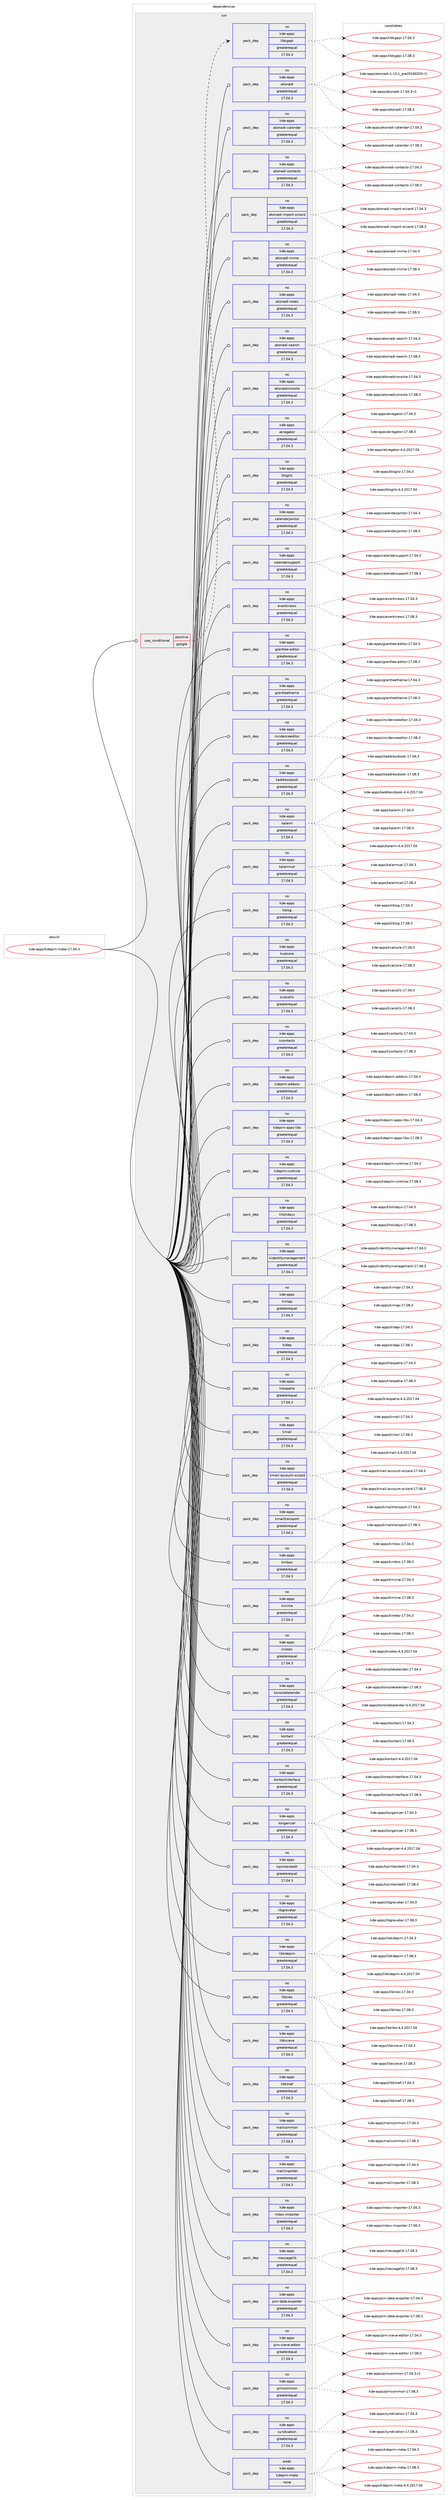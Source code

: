 digraph prolog {

# *************
# Graph options
# *************

newrank=true;
concentrate=true;
compound=true;
graph [rankdir=LR,fontname=Helvetica,fontsize=10,ranksep=1.5];#, ranksep=2.5, nodesep=0.2];
edge  [arrowhead=vee];
node  [fontname=Helvetica,fontsize=10];

# **********
# The ebuild
# **********

subgraph cluster_leftcol {
color=gray;
rank=same;
label=<<i>ebuild</i>>;
id [label="kde-apps/kdepim-meta-17.04.3", color=red, width=4, href="../kde-apps/kdepim-meta-17.04.3.svg"];
}

# ****************
# The dependencies
# ****************

subgraph cluster_midcol {
color=gray;
label=<<i>dependencies</i>>;
subgraph cluster_compile {
fillcolor="#eeeeee";
style=filled;
label=<<i>compile</i>>;
}
subgraph cluster_compileandrun {
fillcolor="#eeeeee";
style=filled;
label=<<i>compile and run</i>>;
}
subgraph cluster_run {
fillcolor="#eeeeee";
style=filled;
label=<<i>run</i>>;
subgraph cond82705 {
dependency318813 [label=<<TABLE BORDER="0" CELLBORDER="1" CELLSPACING="0" CELLPADDING="4"><TR><TD ROWSPAN="3" CELLPADDING="10">use_conditional</TD></TR><TR><TD>positive</TD></TR><TR><TD>google</TD></TR></TABLE>>, shape=none, color=red];
subgraph pack231114 {
dependency318814 [label=<<TABLE BORDER="0" CELLBORDER="1" CELLSPACING="0" CELLPADDING="4" WIDTH="220"><TR><TD ROWSPAN="6" CELLPADDING="30">pack_dep</TD></TR><TR><TD WIDTH="110">no</TD></TR><TR><TD>kde-apps</TD></TR><TR><TD>libkgapi</TD></TR><TR><TD>greaterequal</TD></TR><TR><TD>17.04.3</TD></TR></TABLE>>, shape=none, color=blue];
}
dependency318813:e -> dependency318814:w [weight=20,style="dashed",arrowhead="vee"];
}
id:e -> dependency318813:w [weight=20,style="solid",arrowhead="odot"];
subgraph pack231115 {
dependency318815 [label=<<TABLE BORDER="0" CELLBORDER="1" CELLSPACING="0" CELLPADDING="4" WIDTH="220"><TR><TD ROWSPAN="6" CELLPADDING="30">pack_dep</TD></TR><TR><TD WIDTH="110">no</TD></TR><TR><TD>kde-apps</TD></TR><TR><TD>akonadi</TD></TR><TR><TD>greaterequal</TD></TR><TR><TD>17.04.3</TD></TR></TABLE>>, shape=none, color=blue];
}
id:e -> dependency318815:w [weight=20,style="solid",arrowhead="odot"];
subgraph pack231116 {
dependency318816 [label=<<TABLE BORDER="0" CELLBORDER="1" CELLSPACING="0" CELLPADDING="4" WIDTH="220"><TR><TD ROWSPAN="6" CELLPADDING="30">pack_dep</TD></TR><TR><TD WIDTH="110">no</TD></TR><TR><TD>kde-apps</TD></TR><TR><TD>akonadi-calendar</TD></TR><TR><TD>greaterequal</TD></TR><TR><TD>17.04.3</TD></TR></TABLE>>, shape=none, color=blue];
}
id:e -> dependency318816:w [weight=20,style="solid",arrowhead="odot"];
subgraph pack231117 {
dependency318817 [label=<<TABLE BORDER="0" CELLBORDER="1" CELLSPACING="0" CELLPADDING="4" WIDTH="220"><TR><TD ROWSPAN="6" CELLPADDING="30">pack_dep</TD></TR><TR><TD WIDTH="110">no</TD></TR><TR><TD>kde-apps</TD></TR><TR><TD>akonadi-contacts</TD></TR><TR><TD>greaterequal</TD></TR><TR><TD>17.04.3</TD></TR></TABLE>>, shape=none, color=blue];
}
id:e -> dependency318817:w [weight=20,style="solid",arrowhead="odot"];
subgraph pack231118 {
dependency318818 [label=<<TABLE BORDER="0" CELLBORDER="1" CELLSPACING="0" CELLPADDING="4" WIDTH="220"><TR><TD ROWSPAN="6" CELLPADDING="30">pack_dep</TD></TR><TR><TD WIDTH="110">no</TD></TR><TR><TD>kde-apps</TD></TR><TR><TD>akonadi-import-wizard</TD></TR><TR><TD>greaterequal</TD></TR><TR><TD>17.04.3</TD></TR></TABLE>>, shape=none, color=blue];
}
id:e -> dependency318818:w [weight=20,style="solid",arrowhead="odot"];
subgraph pack231119 {
dependency318819 [label=<<TABLE BORDER="0" CELLBORDER="1" CELLSPACING="0" CELLPADDING="4" WIDTH="220"><TR><TD ROWSPAN="6" CELLPADDING="30">pack_dep</TD></TR><TR><TD WIDTH="110">no</TD></TR><TR><TD>kde-apps</TD></TR><TR><TD>akonadi-mime</TD></TR><TR><TD>greaterequal</TD></TR><TR><TD>17.04.3</TD></TR></TABLE>>, shape=none, color=blue];
}
id:e -> dependency318819:w [weight=20,style="solid",arrowhead="odot"];
subgraph pack231120 {
dependency318820 [label=<<TABLE BORDER="0" CELLBORDER="1" CELLSPACING="0" CELLPADDING="4" WIDTH="220"><TR><TD ROWSPAN="6" CELLPADDING="30">pack_dep</TD></TR><TR><TD WIDTH="110">no</TD></TR><TR><TD>kde-apps</TD></TR><TR><TD>akonadi-notes</TD></TR><TR><TD>greaterequal</TD></TR><TR><TD>17.04.3</TD></TR></TABLE>>, shape=none, color=blue];
}
id:e -> dependency318820:w [weight=20,style="solid",arrowhead="odot"];
subgraph pack231121 {
dependency318821 [label=<<TABLE BORDER="0" CELLBORDER="1" CELLSPACING="0" CELLPADDING="4" WIDTH="220"><TR><TD ROWSPAN="6" CELLPADDING="30">pack_dep</TD></TR><TR><TD WIDTH="110">no</TD></TR><TR><TD>kde-apps</TD></TR><TR><TD>akonadi-search</TD></TR><TR><TD>greaterequal</TD></TR><TR><TD>17.04.3</TD></TR></TABLE>>, shape=none, color=blue];
}
id:e -> dependency318821:w [weight=20,style="solid",arrowhead="odot"];
subgraph pack231122 {
dependency318822 [label=<<TABLE BORDER="0" CELLBORDER="1" CELLSPACING="0" CELLPADDING="4" WIDTH="220"><TR><TD ROWSPAN="6" CELLPADDING="30">pack_dep</TD></TR><TR><TD WIDTH="110">no</TD></TR><TR><TD>kde-apps</TD></TR><TR><TD>akonadiconsole</TD></TR><TR><TD>greaterequal</TD></TR><TR><TD>17.04.3</TD></TR></TABLE>>, shape=none, color=blue];
}
id:e -> dependency318822:w [weight=20,style="solid",arrowhead="odot"];
subgraph pack231123 {
dependency318823 [label=<<TABLE BORDER="0" CELLBORDER="1" CELLSPACING="0" CELLPADDING="4" WIDTH="220"><TR><TD ROWSPAN="6" CELLPADDING="30">pack_dep</TD></TR><TR><TD WIDTH="110">no</TD></TR><TR><TD>kde-apps</TD></TR><TR><TD>akregator</TD></TR><TR><TD>greaterequal</TD></TR><TR><TD>17.04.3</TD></TR></TABLE>>, shape=none, color=blue];
}
id:e -> dependency318823:w [weight=20,style="solid",arrowhead="odot"];
subgraph pack231124 {
dependency318824 [label=<<TABLE BORDER="0" CELLBORDER="1" CELLSPACING="0" CELLPADDING="4" WIDTH="220"><TR><TD ROWSPAN="6" CELLPADDING="30">pack_dep</TD></TR><TR><TD WIDTH="110">no</TD></TR><TR><TD>kde-apps</TD></TR><TR><TD>blogilo</TD></TR><TR><TD>greaterequal</TD></TR><TR><TD>17.04.3</TD></TR></TABLE>>, shape=none, color=blue];
}
id:e -> dependency318824:w [weight=20,style="solid",arrowhead="odot"];
subgraph pack231125 {
dependency318825 [label=<<TABLE BORDER="0" CELLBORDER="1" CELLSPACING="0" CELLPADDING="4" WIDTH="220"><TR><TD ROWSPAN="6" CELLPADDING="30">pack_dep</TD></TR><TR><TD WIDTH="110">no</TD></TR><TR><TD>kde-apps</TD></TR><TR><TD>calendarjanitor</TD></TR><TR><TD>greaterequal</TD></TR><TR><TD>17.04.3</TD></TR></TABLE>>, shape=none, color=blue];
}
id:e -> dependency318825:w [weight=20,style="solid",arrowhead="odot"];
subgraph pack231126 {
dependency318826 [label=<<TABLE BORDER="0" CELLBORDER="1" CELLSPACING="0" CELLPADDING="4" WIDTH="220"><TR><TD ROWSPAN="6" CELLPADDING="30">pack_dep</TD></TR><TR><TD WIDTH="110">no</TD></TR><TR><TD>kde-apps</TD></TR><TR><TD>calendarsupport</TD></TR><TR><TD>greaterequal</TD></TR><TR><TD>17.04.3</TD></TR></TABLE>>, shape=none, color=blue];
}
id:e -> dependency318826:w [weight=20,style="solid",arrowhead="odot"];
subgraph pack231127 {
dependency318827 [label=<<TABLE BORDER="0" CELLBORDER="1" CELLSPACING="0" CELLPADDING="4" WIDTH="220"><TR><TD ROWSPAN="6" CELLPADDING="30">pack_dep</TD></TR><TR><TD WIDTH="110">no</TD></TR><TR><TD>kde-apps</TD></TR><TR><TD>eventviews</TD></TR><TR><TD>greaterequal</TD></TR><TR><TD>17.04.3</TD></TR></TABLE>>, shape=none, color=blue];
}
id:e -> dependency318827:w [weight=20,style="solid",arrowhead="odot"];
subgraph pack231128 {
dependency318828 [label=<<TABLE BORDER="0" CELLBORDER="1" CELLSPACING="0" CELLPADDING="4" WIDTH="220"><TR><TD ROWSPAN="6" CELLPADDING="30">pack_dep</TD></TR><TR><TD WIDTH="110">no</TD></TR><TR><TD>kde-apps</TD></TR><TR><TD>grantlee-editor</TD></TR><TR><TD>greaterequal</TD></TR><TR><TD>17.04.3</TD></TR></TABLE>>, shape=none, color=blue];
}
id:e -> dependency318828:w [weight=20,style="solid",arrowhead="odot"];
subgraph pack231129 {
dependency318829 [label=<<TABLE BORDER="0" CELLBORDER="1" CELLSPACING="0" CELLPADDING="4" WIDTH="220"><TR><TD ROWSPAN="6" CELLPADDING="30">pack_dep</TD></TR><TR><TD WIDTH="110">no</TD></TR><TR><TD>kde-apps</TD></TR><TR><TD>grantleetheme</TD></TR><TR><TD>greaterequal</TD></TR><TR><TD>17.04.3</TD></TR></TABLE>>, shape=none, color=blue];
}
id:e -> dependency318829:w [weight=20,style="solid",arrowhead="odot"];
subgraph pack231130 {
dependency318830 [label=<<TABLE BORDER="0" CELLBORDER="1" CELLSPACING="0" CELLPADDING="4" WIDTH="220"><TR><TD ROWSPAN="6" CELLPADDING="30">pack_dep</TD></TR><TR><TD WIDTH="110">no</TD></TR><TR><TD>kde-apps</TD></TR><TR><TD>incidenceeditor</TD></TR><TR><TD>greaterequal</TD></TR><TR><TD>17.04.3</TD></TR></TABLE>>, shape=none, color=blue];
}
id:e -> dependency318830:w [weight=20,style="solid",arrowhead="odot"];
subgraph pack231131 {
dependency318831 [label=<<TABLE BORDER="0" CELLBORDER="1" CELLSPACING="0" CELLPADDING="4" WIDTH="220"><TR><TD ROWSPAN="6" CELLPADDING="30">pack_dep</TD></TR><TR><TD WIDTH="110">no</TD></TR><TR><TD>kde-apps</TD></TR><TR><TD>kaddressbook</TD></TR><TR><TD>greaterequal</TD></TR><TR><TD>17.04.3</TD></TR></TABLE>>, shape=none, color=blue];
}
id:e -> dependency318831:w [weight=20,style="solid",arrowhead="odot"];
subgraph pack231132 {
dependency318832 [label=<<TABLE BORDER="0" CELLBORDER="1" CELLSPACING="0" CELLPADDING="4" WIDTH="220"><TR><TD ROWSPAN="6" CELLPADDING="30">pack_dep</TD></TR><TR><TD WIDTH="110">no</TD></TR><TR><TD>kde-apps</TD></TR><TR><TD>kalarm</TD></TR><TR><TD>greaterequal</TD></TR><TR><TD>17.04.3</TD></TR></TABLE>>, shape=none, color=blue];
}
id:e -> dependency318832:w [weight=20,style="solid",arrowhead="odot"];
subgraph pack231133 {
dependency318833 [label=<<TABLE BORDER="0" CELLBORDER="1" CELLSPACING="0" CELLPADDING="4" WIDTH="220"><TR><TD ROWSPAN="6" CELLPADDING="30">pack_dep</TD></TR><TR><TD WIDTH="110">no</TD></TR><TR><TD>kde-apps</TD></TR><TR><TD>kalarmcal</TD></TR><TR><TD>greaterequal</TD></TR><TR><TD>17.04.3</TD></TR></TABLE>>, shape=none, color=blue];
}
id:e -> dependency318833:w [weight=20,style="solid",arrowhead="odot"];
subgraph pack231134 {
dependency318834 [label=<<TABLE BORDER="0" CELLBORDER="1" CELLSPACING="0" CELLPADDING="4" WIDTH="220"><TR><TD ROWSPAN="6" CELLPADDING="30">pack_dep</TD></TR><TR><TD WIDTH="110">no</TD></TR><TR><TD>kde-apps</TD></TR><TR><TD>kblog</TD></TR><TR><TD>greaterequal</TD></TR><TR><TD>17.04.3</TD></TR></TABLE>>, shape=none, color=blue];
}
id:e -> dependency318834:w [weight=20,style="solid",arrowhead="odot"];
subgraph pack231135 {
dependency318835 [label=<<TABLE BORDER="0" CELLBORDER="1" CELLSPACING="0" CELLPADDING="4" WIDTH="220"><TR><TD ROWSPAN="6" CELLPADDING="30">pack_dep</TD></TR><TR><TD WIDTH="110">no</TD></TR><TR><TD>kde-apps</TD></TR><TR><TD>kcalcore</TD></TR><TR><TD>greaterequal</TD></TR><TR><TD>17.04.3</TD></TR></TABLE>>, shape=none, color=blue];
}
id:e -> dependency318835:w [weight=20,style="solid",arrowhead="odot"];
subgraph pack231136 {
dependency318836 [label=<<TABLE BORDER="0" CELLBORDER="1" CELLSPACING="0" CELLPADDING="4" WIDTH="220"><TR><TD ROWSPAN="6" CELLPADDING="30">pack_dep</TD></TR><TR><TD WIDTH="110">no</TD></TR><TR><TD>kde-apps</TD></TR><TR><TD>kcalutils</TD></TR><TR><TD>greaterequal</TD></TR><TR><TD>17.04.3</TD></TR></TABLE>>, shape=none, color=blue];
}
id:e -> dependency318836:w [weight=20,style="solid",arrowhead="odot"];
subgraph pack231137 {
dependency318837 [label=<<TABLE BORDER="0" CELLBORDER="1" CELLSPACING="0" CELLPADDING="4" WIDTH="220"><TR><TD ROWSPAN="6" CELLPADDING="30">pack_dep</TD></TR><TR><TD WIDTH="110">no</TD></TR><TR><TD>kde-apps</TD></TR><TR><TD>kcontacts</TD></TR><TR><TD>greaterequal</TD></TR><TR><TD>17.04.3</TD></TR></TABLE>>, shape=none, color=blue];
}
id:e -> dependency318837:w [weight=20,style="solid",arrowhead="odot"];
subgraph pack231138 {
dependency318838 [label=<<TABLE BORDER="0" CELLBORDER="1" CELLSPACING="0" CELLPADDING="4" WIDTH="220"><TR><TD ROWSPAN="6" CELLPADDING="30">pack_dep</TD></TR><TR><TD WIDTH="110">no</TD></TR><TR><TD>kde-apps</TD></TR><TR><TD>kdepim-addons</TD></TR><TR><TD>greaterequal</TD></TR><TR><TD>17.04.3</TD></TR></TABLE>>, shape=none, color=blue];
}
id:e -> dependency318838:w [weight=20,style="solid",arrowhead="odot"];
subgraph pack231139 {
dependency318839 [label=<<TABLE BORDER="0" CELLBORDER="1" CELLSPACING="0" CELLPADDING="4" WIDTH="220"><TR><TD ROWSPAN="6" CELLPADDING="30">pack_dep</TD></TR><TR><TD WIDTH="110">no</TD></TR><TR><TD>kde-apps</TD></TR><TR><TD>kdepim-apps-libs</TD></TR><TR><TD>greaterequal</TD></TR><TR><TD>17.04.3</TD></TR></TABLE>>, shape=none, color=blue];
}
id:e -> dependency318839:w [weight=20,style="solid",arrowhead="odot"];
subgraph pack231140 {
dependency318840 [label=<<TABLE BORDER="0" CELLBORDER="1" CELLSPACING="0" CELLPADDING="4" WIDTH="220"><TR><TD ROWSPAN="6" CELLPADDING="30">pack_dep</TD></TR><TR><TD WIDTH="110">no</TD></TR><TR><TD>kde-apps</TD></TR><TR><TD>kdepim-runtime</TD></TR><TR><TD>greaterequal</TD></TR><TR><TD>17.04.3</TD></TR></TABLE>>, shape=none, color=blue];
}
id:e -> dependency318840:w [weight=20,style="solid",arrowhead="odot"];
subgraph pack231141 {
dependency318841 [label=<<TABLE BORDER="0" CELLBORDER="1" CELLSPACING="0" CELLPADDING="4" WIDTH="220"><TR><TD ROWSPAN="6" CELLPADDING="30">pack_dep</TD></TR><TR><TD WIDTH="110">no</TD></TR><TR><TD>kde-apps</TD></TR><TR><TD>kholidays</TD></TR><TR><TD>greaterequal</TD></TR><TR><TD>17.04.3</TD></TR></TABLE>>, shape=none, color=blue];
}
id:e -> dependency318841:w [weight=20,style="solid",arrowhead="odot"];
subgraph pack231142 {
dependency318842 [label=<<TABLE BORDER="0" CELLBORDER="1" CELLSPACING="0" CELLPADDING="4" WIDTH="220"><TR><TD ROWSPAN="6" CELLPADDING="30">pack_dep</TD></TR><TR><TD WIDTH="110">no</TD></TR><TR><TD>kde-apps</TD></TR><TR><TD>kidentitymanagement</TD></TR><TR><TD>greaterequal</TD></TR><TR><TD>17.04.3</TD></TR></TABLE>>, shape=none, color=blue];
}
id:e -> dependency318842:w [weight=20,style="solid",arrowhead="odot"];
subgraph pack231143 {
dependency318843 [label=<<TABLE BORDER="0" CELLBORDER="1" CELLSPACING="0" CELLPADDING="4" WIDTH="220"><TR><TD ROWSPAN="6" CELLPADDING="30">pack_dep</TD></TR><TR><TD WIDTH="110">no</TD></TR><TR><TD>kde-apps</TD></TR><TR><TD>kimap</TD></TR><TR><TD>greaterequal</TD></TR><TR><TD>17.04.3</TD></TR></TABLE>>, shape=none, color=blue];
}
id:e -> dependency318843:w [weight=20,style="solid",arrowhead="odot"];
subgraph pack231144 {
dependency318844 [label=<<TABLE BORDER="0" CELLBORDER="1" CELLSPACING="0" CELLPADDING="4" WIDTH="220"><TR><TD ROWSPAN="6" CELLPADDING="30">pack_dep</TD></TR><TR><TD WIDTH="110">no</TD></TR><TR><TD>kde-apps</TD></TR><TR><TD>kldap</TD></TR><TR><TD>greaterequal</TD></TR><TR><TD>17.04.3</TD></TR></TABLE>>, shape=none, color=blue];
}
id:e -> dependency318844:w [weight=20,style="solid",arrowhead="odot"];
subgraph pack231145 {
dependency318845 [label=<<TABLE BORDER="0" CELLBORDER="1" CELLSPACING="0" CELLPADDING="4" WIDTH="220"><TR><TD ROWSPAN="6" CELLPADDING="30">pack_dep</TD></TR><TR><TD WIDTH="110">no</TD></TR><TR><TD>kde-apps</TD></TR><TR><TD>kleopatra</TD></TR><TR><TD>greaterequal</TD></TR><TR><TD>17.04.3</TD></TR></TABLE>>, shape=none, color=blue];
}
id:e -> dependency318845:w [weight=20,style="solid",arrowhead="odot"];
subgraph pack231146 {
dependency318846 [label=<<TABLE BORDER="0" CELLBORDER="1" CELLSPACING="0" CELLPADDING="4" WIDTH="220"><TR><TD ROWSPAN="6" CELLPADDING="30">pack_dep</TD></TR><TR><TD WIDTH="110">no</TD></TR><TR><TD>kde-apps</TD></TR><TR><TD>kmail</TD></TR><TR><TD>greaterequal</TD></TR><TR><TD>17.04.3</TD></TR></TABLE>>, shape=none, color=blue];
}
id:e -> dependency318846:w [weight=20,style="solid",arrowhead="odot"];
subgraph pack231147 {
dependency318847 [label=<<TABLE BORDER="0" CELLBORDER="1" CELLSPACING="0" CELLPADDING="4" WIDTH="220"><TR><TD ROWSPAN="6" CELLPADDING="30">pack_dep</TD></TR><TR><TD WIDTH="110">no</TD></TR><TR><TD>kde-apps</TD></TR><TR><TD>kmail-account-wizard</TD></TR><TR><TD>greaterequal</TD></TR><TR><TD>17.04.3</TD></TR></TABLE>>, shape=none, color=blue];
}
id:e -> dependency318847:w [weight=20,style="solid",arrowhead="odot"];
subgraph pack231148 {
dependency318848 [label=<<TABLE BORDER="0" CELLBORDER="1" CELLSPACING="0" CELLPADDING="4" WIDTH="220"><TR><TD ROWSPAN="6" CELLPADDING="30">pack_dep</TD></TR><TR><TD WIDTH="110">no</TD></TR><TR><TD>kde-apps</TD></TR><TR><TD>kmailtransport</TD></TR><TR><TD>greaterequal</TD></TR><TR><TD>17.04.3</TD></TR></TABLE>>, shape=none, color=blue];
}
id:e -> dependency318848:w [weight=20,style="solid",arrowhead="odot"];
subgraph pack231149 {
dependency318849 [label=<<TABLE BORDER="0" CELLBORDER="1" CELLSPACING="0" CELLPADDING="4" WIDTH="220"><TR><TD ROWSPAN="6" CELLPADDING="30">pack_dep</TD></TR><TR><TD WIDTH="110">no</TD></TR><TR><TD>kde-apps</TD></TR><TR><TD>kmbox</TD></TR><TR><TD>greaterequal</TD></TR><TR><TD>17.04.3</TD></TR></TABLE>>, shape=none, color=blue];
}
id:e -> dependency318849:w [weight=20,style="solid",arrowhead="odot"];
subgraph pack231150 {
dependency318850 [label=<<TABLE BORDER="0" CELLBORDER="1" CELLSPACING="0" CELLPADDING="4" WIDTH="220"><TR><TD ROWSPAN="6" CELLPADDING="30">pack_dep</TD></TR><TR><TD WIDTH="110">no</TD></TR><TR><TD>kde-apps</TD></TR><TR><TD>kmime</TD></TR><TR><TD>greaterequal</TD></TR><TR><TD>17.04.3</TD></TR></TABLE>>, shape=none, color=blue];
}
id:e -> dependency318850:w [weight=20,style="solid",arrowhead="odot"];
subgraph pack231151 {
dependency318851 [label=<<TABLE BORDER="0" CELLBORDER="1" CELLSPACING="0" CELLPADDING="4" WIDTH="220"><TR><TD ROWSPAN="6" CELLPADDING="30">pack_dep</TD></TR><TR><TD WIDTH="110">no</TD></TR><TR><TD>kde-apps</TD></TR><TR><TD>knotes</TD></TR><TR><TD>greaterequal</TD></TR><TR><TD>17.04.3</TD></TR></TABLE>>, shape=none, color=blue];
}
id:e -> dependency318851:w [weight=20,style="solid",arrowhead="odot"];
subgraph pack231152 {
dependency318852 [label=<<TABLE BORDER="0" CELLBORDER="1" CELLSPACING="0" CELLPADDING="4" WIDTH="220"><TR><TD ROWSPAN="6" CELLPADDING="30">pack_dep</TD></TR><TR><TD WIDTH="110">no</TD></TR><TR><TD>kde-apps</TD></TR><TR><TD>konsolekalendar</TD></TR><TR><TD>greaterequal</TD></TR><TR><TD>17.04.3</TD></TR></TABLE>>, shape=none, color=blue];
}
id:e -> dependency318852:w [weight=20,style="solid",arrowhead="odot"];
subgraph pack231153 {
dependency318853 [label=<<TABLE BORDER="0" CELLBORDER="1" CELLSPACING="0" CELLPADDING="4" WIDTH="220"><TR><TD ROWSPAN="6" CELLPADDING="30">pack_dep</TD></TR><TR><TD WIDTH="110">no</TD></TR><TR><TD>kde-apps</TD></TR><TR><TD>kontact</TD></TR><TR><TD>greaterequal</TD></TR><TR><TD>17.04.3</TD></TR></TABLE>>, shape=none, color=blue];
}
id:e -> dependency318853:w [weight=20,style="solid",arrowhead="odot"];
subgraph pack231154 {
dependency318854 [label=<<TABLE BORDER="0" CELLBORDER="1" CELLSPACING="0" CELLPADDING="4" WIDTH="220"><TR><TD ROWSPAN="6" CELLPADDING="30">pack_dep</TD></TR><TR><TD WIDTH="110">no</TD></TR><TR><TD>kde-apps</TD></TR><TR><TD>kontactinterface</TD></TR><TR><TD>greaterequal</TD></TR><TR><TD>17.04.3</TD></TR></TABLE>>, shape=none, color=blue];
}
id:e -> dependency318854:w [weight=20,style="solid",arrowhead="odot"];
subgraph pack231155 {
dependency318855 [label=<<TABLE BORDER="0" CELLBORDER="1" CELLSPACING="0" CELLPADDING="4" WIDTH="220"><TR><TD ROWSPAN="6" CELLPADDING="30">pack_dep</TD></TR><TR><TD WIDTH="110">no</TD></TR><TR><TD>kde-apps</TD></TR><TR><TD>korganizer</TD></TR><TR><TD>greaterequal</TD></TR><TR><TD>17.04.3</TD></TR></TABLE>>, shape=none, color=blue];
}
id:e -> dependency318855:w [weight=20,style="solid",arrowhead="odot"];
subgraph pack231156 {
dependency318856 [label=<<TABLE BORDER="0" CELLBORDER="1" CELLSPACING="0" CELLPADDING="4" WIDTH="220"><TR><TD ROWSPAN="6" CELLPADDING="30">pack_dep</TD></TR><TR><TD WIDTH="110">no</TD></TR><TR><TD>kde-apps</TD></TR><TR><TD>kpimtextedit</TD></TR><TR><TD>greaterequal</TD></TR><TR><TD>17.04.3</TD></TR></TABLE>>, shape=none, color=blue];
}
id:e -> dependency318856:w [weight=20,style="solid",arrowhead="odot"];
subgraph pack231157 {
dependency318857 [label=<<TABLE BORDER="0" CELLBORDER="1" CELLSPACING="0" CELLPADDING="4" WIDTH="220"><TR><TD ROWSPAN="6" CELLPADDING="30">pack_dep</TD></TR><TR><TD WIDTH="110">no</TD></TR><TR><TD>kde-apps</TD></TR><TR><TD>libgravatar</TD></TR><TR><TD>greaterequal</TD></TR><TR><TD>17.04.3</TD></TR></TABLE>>, shape=none, color=blue];
}
id:e -> dependency318857:w [weight=20,style="solid",arrowhead="odot"];
subgraph pack231158 {
dependency318858 [label=<<TABLE BORDER="0" CELLBORDER="1" CELLSPACING="0" CELLPADDING="4" WIDTH="220"><TR><TD ROWSPAN="6" CELLPADDING="30">pack_dep</TD></TR><TR><TD WIDTH="110">no</TD></TR><TR><TD>kde-apps</TD></TR><TR><TD>libkdepim</TD></TR><TR><TD>greaterequal</TD></TR><TR><TD>17.04.3</TD></TR></TABLE>>, shape=none, color=blue];
}
id:e -> dependency318858:w [weight=20,style="solid",arrowhead="odot"];
subgraph pack231159 {
dependency318859 [label=<<TABLE BORDER="0" CELLBORDER="1" CELLSPACING="0" CELLPADDING="4" WIDTH="220"><TR><TD ROWSPAN="6" CELLPADDING="30">pack_dep</TD></TR><TR><TD WIDTH="110">no</TD></TR><TR><TD>kde-apps</TD></TR><TR><TD>libkleo</TD></TR><TR><TD>greaterequal</TD></TR><TR><TD>17.04.3</TD></TR></TABLE>>, shape=none, color=blue];
}
id:e -> dependency318859:w [weight=20,style="solid",arrowhead="odot"];
subgraph pack231160 {
dependency318860 [label=<<TABLE BORDER="0" CELLBORDER="1" CELLSPACING="0" CELLPADDING="4" WIDTH="220"><TR><TD ROWSPAN="6" CELLPADDING="30">pack_dep</TD></TR><TR><TD WIDTH="110">no</TD></TR><TR><TD>kde-apps</TD></TR><TR><TD>libksieve</TD></TR><TR><TD>greaterequal</TD></TR><TR><TD>17.04.3</TD></TR></TABLE>>, shape=none, color=blue];
}
id:e -> dependency318860:w [weight=20,style="solid",arrowhead="odot"];
subgraph pack231161 {
dependency318861 [label=<<TABLE BORDER="0" CELLBORDER="1" CELLSPACING="0" CELLPADDING="4" WIDTH="220"><TR><TD ROWSPAN="6" CELLPADDING="30">pack_dep</TD></TR><TR><TD WIDTH="110">no</TD></TR><TR><TD>kde-apps</TD></TR><TR><TD>libktnef</TD></TR><TR><TD>greaterequal</TD></TR><TR><TD>17.04.3</TD></TR></TABLE>>, shape=none, color=blue];
}
id:e -> dependency318861:w [weight=20,style="solid",arrowhead="odot"];
subgraph pack231162 {
dependency318862 [label=<<TABLE BORDER="0" CELLBORDER="1" CELLSPACING="0" CELLPADDING="4" WIDTH="220"><TR><TD ROWSPAN="6" CELLPADDING="30">pack_dep</TD></TR><TR><TD WIDTH="110">no</TD></TR><TR><TD>kde-apps</TD></TR><TR><TD>mailcommon</TD></TR><TR><TD>greaterequal</TD></TR><TR><TD>17.04.3</TD></TR></TABLE>>, shape=none, color=blue];
}
id:e -> dependency318862:w [weight=20,style="solid",arrowhead="odot"];
subgraph pack231163 {
dependency318863 [label=<<TABLE BORDER="0" CELLBORDER="1" CELLSPACING="0" CELLPADDING="4" WIDTH="220"><TR><TD ROWSPAN="6" CELLPADDING="30">pack_dep</TD></TR><TR><TD WIDTH="110">no</TD></TR><TR><TD>kde-apps</TD></TR><TR><TD>mailimporter</TD></TR><TR><TD>greaterequal</TD></TR><TR><TD>17.04.3</TD></TR></TABLE>>, shape=none, color=blue];
}
id:e -> dependency318863:w [weight=20,style="solid",arrowhead="odot"];
subgraph pack231164 {
dependency318864 [label=<<TABLE BORDER="0" CELLBORDER="1" CELLSPACING="0" CELLPADDING="4" WIDTH="220"><TR><TD ROWSPAN="6" CELLPADDING="30">pack_dep</TD></TR><TR><TD WIDTH="110">no</TD></TR><TR><TD>kde-apps</TD></TR><TR><TD>mbox-importer</TD></TR><TR><TD>greaterequal</TD></TR><TR><TD>17.04.3</TD></TR></TABLE>>, shape=none, color=blue];
}
id:e -> dependency318864:w [weight=20,style="solid",arrowhead="odot"];
subgraph pack231165 {
dependency318865 [label=<<TABLE BORDER="0" CELLBORDER="1" CELLSPACING="0" CELLPADDING="4" WIDTH="220"><TR><TD ROWSPAN="6" CELLPADDING="30">pack_dep</TD></TR><TR><TD WIDTH="110">no</TD></TR><TR><TD>kde-apps</TD></TR><TR><TD>messagelib</TD></TR><TR><TD>greaterequal</TD></TR><TR><TD>17.04.3</TD></TR></TABLE>>, shape=none, color=blue];
}
id:e -> dependency318865:w [weight=20,style="solid",arrowhead="odot"];
subgraph pack231166 {
dependency318866 [label=<<TABLE BORDER="0" CELLBORDER="1" CELLSPACING="0" CELLPADDING="4" WIDTH="220"><TR><TD ROWSPAN="6" CELLPADDING="30">pack_dep</TD></TR><TR><TD WIDTH="110">no</TD></TR><TR><TD>kde-apps</TD></TR><TR><TD>pim-data-exporter</TD></TR><TR><TD>greaterequal</TD></TR><TR><TD>17.04.3</TD></TR></TABLE>>, shape=none, color=blue];
}
id:e -> dependency318866:w [weight=20,style="solid",arrowhead="odot"];
subgraph pack231167 {
dependency318867 [label=<<TABLE BORDER="0" CELLBORDER="1" CELLSPACING="0" CELLPADDING="4" WIDTH="220"><TR><TD ROWSPAN="6" CELLPADDING="30">pack_dep</TD></TR><TR><TD WIDTH="110">no</TD></TR><TR><TD>kde-apps</TD></TR><TR><TD>pim-sieve-editor</TD></TR><TR><TD>greaterequal</TD></TR><TR><TD>17.04.3</TD></TR></TABLE>>, shape=none, color=blue];
}
id:e -> dependency318867:w [weight=20,style="solid",arrowhead="odot"];
subgraph pack231168 {
dependency318868 [label=<<TABLE BORDER="0" CELLBORDER="1" CELLSPACING="0" CELLPADDING="4" WIDTH="220"><TR><TD ROWSPAN="6" CELLPADDING="30">pack_dep</TD></TR><TR><TD WIDTH="110">no</TD></TR><TR><TD>kde-apps</TD></TR><TR><TD>pimcommon</TD></TR><TR><TD>greaterequal</TD></TR><TR><TD>17.04.3</TD></TR></TABLE>>, shape=none, color=blue];
}
id:e -> dependency318868:w [weight=20,style="solid",arrowhead="odot"];
subgraph pack231169 {
dependency318869 [label=<<TABLE BORDER="0" CELLBORDER="1" CELLSPACING="0" CELLPADDING="4" WIDTH="220"><TR><TD ROWSPAN="6" CELLPADDING="30">pack_dep</TD></TR><TR><TD WIDTH="110">no</TD></TR><TR><TD>kde-apps</TD></TR><TR><TD>syndication</TD></TR><TR><TD>greaterequal</TD></TR><TR><TD>17.04.3</TD></TR></TABLE>>, shape=none, color=blue];
}
id:e -> dependency318869:w [weight=20,style="solid",arrowhead="odot"];
subgraph pack231170 {
dependency318870 [label=<<TABLE BORDER="0" CELLBORDER="1" CELLSPACING="0" CELLPADDING="4" WIDTH="220"><TR><TD ROWSPAN="6" CELLPADDING="30">pack_dep</TD></TR><TR><TD WIDTH="110">weak</TD></TR><TR><TD>kde-apps</TD></TR><TR><TD>kdepim-meta</TD></TR><TR><TD>none</TD></TR><TR><TD></TD></TR></TABLE>>, shape=none, color=blue];
}
id:e -> dependency318870:w [weight=20,style="solid",arrowhead="odot"];
}
}

# **************
# The candidates
# **************

subgraph cluster_choices {
rank=same;
color=gray;
label=<<i>candidates</i>>;

subgraph choice231114 {
color=black;
nodesep=1;
choice10710010145971121121154710810598107103971121054549554648524651 [label="kde-apps/libkgapi-17.04.3", color=red, width=4,href="../kde-apps/libkgapi-17.04.3.svg"];
choice10710010145971121121154710810598107103971121054549554648564651 [label="kde-apps/libkgapi-17.08.3", color=red, width=4,href="../kde-apps/libkgapi-17.08.3.svg"];
dependency318814:e -> choice10710010145971121121154710810598107103971121054549554648524651:w [style=dotted,weight="100"];
dependency318814:e -> choice10710010145971121121154710810598107103971121054549554648564651:w [style=dotted,weight="100"];
}
subgraph choice231115 {
color=black;
nodesep=1;
choice1071001014597112112115479710711111097100105454946495146499511211410150484954485048514511449 [label="kde-apps/akonadi-1.13.1_pre20160203-r1", color=red, width=4,href="../kde-apps/akonadi-1.13.1_pre20160203-r1.svg"];
choice107100101459711211211547971071111109710010545495546485246514511449 [label="kde-apps/akonadi-17.04.3-r1", color=red, width=4,href="../kde-apps/akonadi-17.04.3-r1.svg"];
choice10710010145971121121154797107111110971001054549554648564651 [label="kde-apps/akonadi-17.08.3", color=red, width=4,href="../kde-apps/akonadi-17.08.3.svg"];
dependency318815:e -> choice1071001014597112112115479710711111097100105454946495146499511211410150484954485048514511449:w [style=dotted,weight="100"];
dependency318815:e -> choice107100101459711211211547971071111109710010545495546485246514511449:w [style=dotted,weight="100"];
dependency318815:e -> choice10710010145971121121154797107111110971001054549554648564651:w [style=dotted,weight="100"];
}
subgraph choice231116 {
color=black;
nodesep=1;
choice1071001014597112112115479710711111097100105459997108101110100971144549554648524651 [label="kde-apps/akonadi-calendar-17.04.3", color=red, width=4,href="../kde-apps/akonadi-calendar-17.04.3.svg"];
choice1071001014597112112115479710711111097100105459997108101110100971144549554648564651 [label="kde-apps/akonadi-calendar-17.08.3", color=red, width=4,href="../kde-apps/akonadi-calendar-17.08.3.svg"];
dependency318816:e -> choice1071001014597112112115479710711111097100105459997108101110100971144549554648524651:w [style=dotted,weight="100"];
dependency318816:e -> choice1071001014597112112115479710711111097100105459997108101110100971144549554648564651:w [style=dotted,weight="100"];
}
subgraph choice231117 {
color=black;
nodesep=1;
choice1071001014597112112115479710711111097100105459911111011697991161154549554648524651 [label="kde-apps/akonadi-contacts-17.04.3", color=red, width=4,href="../kde-apps/akonadi-contacts-17.04.3.svg"];
choice1071001014597112112115479710711111097100105459911111011697991161154549554648564651 [label="kde-apps/akonadi-contacts-17.08.3", color=red, width=4,href="../kde-apps/akonadi-contacts-17.08.3.svg"];
dependency318817:e -> choice1071001014597112112115479710711111097100105459911111011697991161154549554648524651:w [style=dotted,weight="100"];
dependency318817:e -> choice1071001014597112112115479710711111097100105459911111011697991161154549554648564651:w [style=dotted,weight="100"];
}
subgraph choice231118 {
color=black;
nodesep=1;
choice10710010145971121121154797107111110971001054510510911211111411645119105122971141004549554648524651 [label="kde-apps/akonadi-import-wizard-17.04.3", color=red, width=4,href="../kde-apps/akonadi-import-wizard-17.04.3.svg"];
choice10710010145971121121154797107111110971001054510510911211111411645119105122971141004549554648564651 [label="kde-apps/akonadi-import-wizard-17.08.3", color=red, width=4,href="../kde-apps/akonadi-import-wizard-17.08.3.svg"];
dependency318818:e -> choice10710010145971121121154797107111110971001054510510911211111411645119105122971141004549554648524651:w [style=dotted,weight="100"];
dependency318818:e -> choice10710010145971121121154797107111110971001054510510911211111411645119105122971141004549554648564651:w [style=dotted,weight="100"];
}
subgraph choice231119 {
color=black;
nodesep=1;
choice1071001014597112112115479710711111097100105451091051091014549554648524651 [label="kde-apps/akonadi-mime-17.04.3", color=red, width=4,href="../kde-apps/akonadi-mime-17.04.3.svg"];
choice1071001014597112112115479710711111097100105451091051091014549554648564651 [label="kde-apps/akonadi-mime-17.08.3", color=red, width=4,href="../kde-apps/akonadi-mime-17.08.3.svg"];
dependency318819:e -> choice1071001014597112112115479710711111097100105451091051091014549554648524651:w [style=dotted,weight="100"];
dependency318819:e -> choice1071001014597112112115479710711111097100105451091051091014549554648564651:w [style=dotted,weight="100"];
}
subgraph choice231120 {
color=black;
nodesep=1;
choice1071001014597112112115479710711111097100105451101111161011154549554648524651 [label="kde-apps/akonadi-notes-17.04.3", color=red, width=4,href="../kde-apps/akonadi-notes-17.04.3.svg"];
choice1071001014597112112115479710711111097100105451101111161011154549554648564651 [label="kde-apps/akonadi-notes-17.08.3", color=red, width=4,href="../kde-apps/akonadi-notes-17.08.3.svg"];
dependency318820:e -> choice1071001014597112112115479710711111097100105451101111161011154549554648524651:w [style=dotted,weight="100"];
dependency318820:e -> choice1071001014597112112115479710711111097100105451101111161011154549554648564651:w [style=dotted,weight="100"];
}
subgraph choice231121 {
color=black;
nodesep=1;
choice10710010145971121121154797107111110971001054511510197114991044549554648524651 [label="kde-apps/akonadi-search-17.04.3", color=red, width=4,href="../kde-apps/akonadi-search-17.04.3.svg"];
choice10710010145971121121154797107111110971001054511510197114991044549554648564651 [label="kde-apps/akonadi-search-17.08.3", color=red, width=4,href="../kde-apps/akonadi-search-17.08.3.svg"];
dependency318821:e -> choice10710010145971121121154797107111110971001054511510197114991044549554648524651:w [style=dotted,weight="100"];
dependency318821:e -> choice10710010145971121121154797107111110971001054511510197114991044549554648564651:w [style=dotted,weight="100"];
}
subgraph choice231122 {
color=black;
nodesep=1;
choice1071001014597112112115479710711111097100105991111101151111081014549554648524651 [label="kde-apps/akonadiconsole-17.04.3", color=red, width=4,href="../kde-apps/akonadiconsole-17.04.3.svg"];
choice1071001014597112112115479710711111097100105991111101151111081014549554648564651 [label="kde-apps/akonadiconsole-17.08.3", color=red, width=4,href="../kde-apps/akonadiconsole-17.08.3.svg"];
dependency318822:e -> choice1071001014597112112115479710711111097100105991111101151111081014549554648524651:w [style=dotted,weight="100"];
dependency318822:e -> choice1071001014597112112115479710711111097100105991111101151111081014549554648564651:w [style=dotted,weight="100"];
}
subgraph choice231123 {
color=black;
nodesep=1;
choice10710010145971121121154797107114101103971161111144549554648524651 [label="kde-apps/akregator-17.04.3", color=red, width=4,href="../kde-apps/akregator-17.04.3.svg"];
choice10710010145971121121154797107114101103971161111144549554648564651 [label="kde-apps/akregator-17.08.3", color=red, width=4,href="../kde-apps/akregator-17.08.3.svg"];
choice1071001014597112112115479710711410110397116111114455246524650484955464852 [label="kde-apps/akregator-4.4.2017.04", color=red, width=4,href="../kde-apps/akregator-4.4.2017.04.svg"];
dependency318823:e -> choice10710010145971121121154797107114101103971161111144549554648524651:w [style=dotted,weight="100"];
dependency318823:e -> choice10710010145971121121154797107114101103971161111144549554648564651:w [style=dotted,weight="100"];
dependency318823:e -> choice1071001014597112112115479710711410110397116111114455246524650484955464852:w [style=dotted,weight="100"];
}
subgraph choice231124 {
color=black;
nodesep=1;
choice107100101459711211211547981081111031051081114549554648524651 [label="kde-apps/blogilo-17.04.3", color=red, width=4,href="../kde-apps/blogilo-17.04.3.svg"];
choice10710010145971121121154798108111103105108111455246524650484955464852 [label="kde-apps/blogilo-4.4.2017.04", color=red, width=4,href="../kde-apps/blogilo-4.4.2017.04.svg"];
dependency318824:e -> choice107100101459711211211547981081111031051081114549554648524651:w [style=dotted,weight="100"];
dependency318824:e -> choice10710010145971121121154798108111103105108111455246524650484955464852:w [style=dotted,weight="100"];
}
subgraph choice231125 {
color=black;
nodesep=1;
choice107100101459711211211547999710810111010097114106971101051161111144549554648524651 [label="kde-apps/calendarjanitor-17.04.3", color=red, width=4,href="../kde-apps/calendarjanitor-17.04.3.svg"];
choice107100101459711211211547999710810111010097114106971101051161111144549554648564651 [label="kde-apps/calendarjanitor-17.08.3", color=red, width=4,href="../kde-apps/calendarjanitor-17.08.3.svg"];
dependency318825:e -> choice107100101459711211211547999710810111010097114106971101051161111144549554648524651:w [style=dotted,weight="100"];
dependency318825:e -> choice107100101459711211211547999710810111010097114106971101051161111144549554648564651:w [style=dotted,weight="100"];
}
subgraph choice231126 {
color=black;
nodesep=1;
choice1071001014597112112115479997108101110100971141151171121121111141164549554648524651 [label="kde-apps/calendarsupport-17.04.3", color=red, width=4,href="../kde-apps/calendarsupport-17.04.3.svg"];
choice1071001014597112112115479997108101110100971141151171121121111141164549554648564651 [label="kde-apps/calendarsupport-17.08.3", color=red, width=4,href="../kde-apps/calendarsupport-17.08.3.svg"];
dependency318826:e -> choice1071001014597112112115479997108101110100971141151171121121111141164549554648524651:w [style=dotted,weight="100"];
dependency318826:e -> choice1071001014597112112115479997108101110100971141151171121121111141164549554648564651:w [style=dotted,weight="100"];
}
subgraph choice231127 {
color=black;
nodesep=1;
choice1071001014597112112115471011181011101161181051011191154549554648524651 [label="kde-apps/eventviews-17.04.3", color=red, width=4,href="../kde-apps/eventviews-17.04.3.svg"];
choice1071001014597112112115471011181011101161181051011191154549554648564651 [label="kde-apps/eventviews-17.08.3", color=red, width=4,href="../kde-apps/eventviews-17.08.3.svg"];
dependency318827:e -> choice1071001014597112112115471011181011101161181051011191154549554648524651:w [style=dotted,weight="100"];
dependency318827:e -> choice1071001014597112112115471011181011101161181051011191154549554648564651:w [style=dotted,weight="100"];
}
subgraph choice231128 {
color=black;
nodesep=1;
choice10710010145971121121154710311497110116108101101451011001051161111144549554648524651 [label="kde-apps/grantlee-editor-17.04.3", color=red, width=4,href="../kde-apps/grantlee-editor-17.04.3.svg"];
choice10710010145971121121154710311497110116108101101451011001051161111144549554648564651 [label="kde-apps/grantlee-editor-17.08.3", color=red, width=4,href="../kde-apps/grantlee-editor-17.08.3.svg"];
dependency318828:e -> choice10710010145971121121154710311497110116108101101451011001051161111144549554648524651:w [style=dotted,weight="100"];
dependency318828:e -> choice10710010145971121121154710311497110116108101101451011001051161111144549554648564651:w [style=dotted,weight="100"];
}
subgraph choice231129 {
color=black;
nodesep=1;
choice107100101459711211211547103114971101161081011011161041011091014549554648524651 [label="kde-apps/grantleetheme-17.04.3", color=red, width=4,href="../kde-apps/grantleetheme-17.04.3.svg"];
choice107100101459711211211547103114971101161081011011161041011091014549554648564651 [label="kde-apps/grantleetheme-17.08.3", color=red, width=4,href="../kde-apps/grantleetheme-17.08.3.svg"];
dependency318829:e -> choice107100101459711211211547103114971101161081011011161041011091014549554648524651:w [style=dotted,weight="100"];
dependency318829:e -> choice107100101459711211211547103114971101161081011011161041011091014549554648564651:w [style=dotted,weight="100"];
}
subgraph choice231130 {
color=black;
nodesep=1;
choice10710010145971121121154710511099105100101110991011011001051161111144549554648524651 [label="kde-apps/incidenceeditor-17.04.3", color=red, width=4,href="../kde-apps/incidenceeditor-17.04.3.svg"];
choice10710010145971121121154710511099105100101110991011011001051161111144549554648564651 [label="kde-apps/incidenceeditor-17.08.3", color=red, width=4,href="../kde-apps/incidenceeditor-17.08.3.svg"];
dependency318830:e -> choice10710010145971121121154710511099105100101110991011011001051161111144549554648524651:w [style=dotted,weight="100"];
dependency318830:e -> choice10710010145971121121154710511099105100101110991011011001051161111144549554648564651:w [style=dotted,weight="100"];
}
subgraph choice231131 {
color=black;
nodesep=1;
choice10710010145971121121154710797100100114101115115981111111074549554648524651 [label="kde-apps/kaddressbook-17.04.3", color=red, width=4,href="../kde-apps/kaddressbook-17.04.3.svg"];
choice10710010145971121121154710797100100114101115115981111111074549554648564651 [label="kde-apps/kaddressbook-17.08.3", color=red, width=4,href="../kde-apps/kaddressbook-17.08.3.svg"];
choice1071001014597112112115471079710010011410111511598111111107455246524650484955464852 [label="kde-apps/kaddressbook-4.4.2017.04", color=red, width=4,href="../kde-apps/kaddressbook-4.4.2017.04.svg"];
dependency318831:e -> choice10710010145971121121154710797100100114101115115981111111074549554648524651:w [style=dotted,weight="100"];
dependency318831:e -> choice10710010145971121121154710797100100114101115115981111111074549554648564651:w [style=dotted,weight="100"];
dependency318831:e -> choice1071001014597112112115471079710010011410111511598111111107455246524650484955464852:w [style=dotted,weight="100"];
}
subgraph choice231132 {
color=black;
nodesep=1;
choice10710010145971121121154710797108971141094549554648524651 [label="kde-apps/kalarm-17.04.3", color=red, width=4,href="../kde-apps/kalarm-17.04.3.svg"];
choice10710010145971121121154710797108971141094549554648564651 [label="kde-apps/kalarm-17.08.3", color=red, width=4,href="../kde-apps/kalarm-17.08.3.svg"];
choice1071001014597112112115471079710897114109455246524650484955464852 [label="kde-apps/kalarm-4.4.2017.04", color=red, width=4,href="../kde-apps/kalarm-4.4.2017.04.svg"];
dependency318832:e -> choice10710010145971121121154710797108971141094549554648524651:w [style=dotted,weight="100"];
dependency318832:e -> choice10710010145971121121154710797108971141094549554648564651:w [style=dotted,weight="100"];
dependency318832:e -> choice1071001014597112112115471079710897114109455246524650484955464852:w [style=dotted,weight="100"];
}
subgraph choice231133 {
color=black;
nodesep=1;
choice107100101459711211211547107971089711410999971084549554648524651 [label="kde-apps/kalarmcal-17.04.3", color=red, width=4,href="../kde-apps/kalarmcal-17.04.3.svg"];
choice107100101459711211211547107971089711410999971084549554648564651 [label="kde-apps/kalarmcal-17.08.3", color=red, width=4,href="../kde-apps/kalarmcal-17.08.3.svg"];
dependency318833:e -> choice107100101459711211211547107971089711410999971084549554648524651:w [style=dotted,weight="100"];
dependency318833:e -> choice107100101459711211211547107971089711410999971084549554648564651:w [style=dotted,weight="100"];
}
subgraph choice231134 {
color=black;
nodesep=1;
choice107100101459711211211547107981081111034549554648524651 [label="kde-apps/kblog-17.04.3", color=red, width=4,href="../kde-apps/kblog-17.04.3.svg"];
choice107100101459711211211547107981081111034549554648564651 [label="kde-apps/kblog-17.08.3", color=red, width=4,href="../kde-apps/kblog-17.08.3.svg"];
dependency318834:e -> choice107100101459711211211547107981081111034549554648524651:w [style=dotted,weight="100"];
dependency318834:e -> choice107100101459711211211547107981081111034549554648564651:w [style=dotted,weight="100"];
}
subgraph choice231135 {
color=black;
nodesep=1;
choice1071001014597112112115471079997108991111141014549554648524651 [label="kde-apps/kcalcore-17.04.3", color=red, width=4,href="../kde-apps/kcalcore-17.04.3.svg"];
choice1071001014597112112115471079997108991111141014549554648564651 [label="kde-apps/kcalcore-17.08.3", color=red, width=4,href="../kde-apps/kcalcore-17.08.3.svg"];
dependency318835:e -> choice1071001014597112112115471079997108991111141014549554648524651:w [style=dotted,weight="100"];
dependency318835:e -> choice1071001014597112112115471079997108991111141014549554648564651:w [style=dotted,weight="100"];
}
subgraph choice231136 {
color=black;
nodesep=1;
choice10710010145971121121154710799971081171161051081154549554648524651 [label="kde-apps/kcalutils-17.04.3", color=red, width=4,href="../kde-apps/kcalutils-17.04.3.svg"];
choice10710010145971121121154710799971081171161051081154549554648564651 [label="kde-apps/kcalutils-17.08.3", color=red, width=4,href="../kde-apps/kcalutils-17.08.3.svg"];
dependency318836:e -> choice10710010145971121121154710799971081171161051081154549554648524651:w [style=dotted,weight="100"];
dependency318836:e -> choice10710010145971121121154710799971081171161051081154549554648564651:w [style=dotted,weight="100"];
}
subgraph choice231137 {
color=black;
nodesep=1;
choice1071001014597112112115471079911111011697991161154549554648524651 [label="kde-apps/kcontacts-17.04.3", color=red, width=4,href="../kde-apps/kcontacts-17.04.3.svg"];
choice1071001014597112112115471079911111011697991161154549554648564651 [label="kde-apps/kcontacts-17.08.3", color=red, width=4,href="../kde-apps/kcontacts-17.08.3.svg"];
dependency318837:e -> choice1071001014597112112115471079911111011697991161154549554648524651:w [style=dotted,weight="100"];
dependency318837:e -> choice1071001014597112112115471079911111011697991161154549554648564651:w [style=dotted,weight="100"];
}
subgraph choice231138 {
color=black;
nodesep=1;
choice10710010145971121121154710710010111210510945971001001111101154549554648524651 [label="kde-apps/kdepim-addons-17.04.3", color=red, width=4,href="../kde-apps/kdepim-addons-17.04.3.svg"];
choice10710010145971121121154710710010111210510945971001001111101154549554648564651 [label="kde-apps/kdepim-addons-17.08.3", color=red, width=4,href="../kde-apps/kdepim-addons-17.08.3.svg"];
dependency318838:e -> choice10710010145971121121154710710010111210510945971001001111101154549554648524651:w [style=dotted,weight="100"];
dependency318838:e -> choice10710010145971121121154710710010111210510945971001001111101154549554648564651:w [style=dotted,weight="100"];
}
subgraph choice231139 {
color=black;
nodesep=1;
choice107100101459711211211547107100101112105109459711211211545108105981154549554648524651 [label="kde-apps/kdepim-apps-libs-17.04.3", color=red, width=4,href="../kde-apps/kdepim-apps-libs-17.04.3.svg"];
choice107100101459711211211547107100101112105109459711211211545108105981154549554648564651 [label="kde-apps/kdepim-apps-libs-17.08.3", color=red, width=4,href="../kde-apps/kdepim-apps-libs-17.08.3.svg"];
dependency318839:e -> choice107100101459711211211547107100101112105109459711211211545108105981154549554648524651:w [style=dotted,weight="100"];
dependency318839:e -> choice107100101459711211211547107100101112105109459711211211545108105981154549554648564651:w [style=dotted,weight="100"];
}
subgraph choice231140 {
color=black;
nodesep=1;
choice107100101459711211211547107100101112105109451141171101161051091014549554648524651 [label="kde-apps/kdepim-runtime-17.04.3", color=red, width=4,href="../kde-apps/kdepim-runtime-17.04.3.svg"];
choice107100101459711211211547107100101112105109451141171101161051091014549554648564651 [label="kde-apps/kdepim-runtime-17.08.3", color=red, width=4,href="../kde-apps/kdepim-runtime-17.08.3.svg"];
dependency318840:e -> choice107100101459711211211547107100101112105109451141171101161051091014549554648524651:w [style=dotted,weight="100"];
dependency318840:e -> choice107100101459711211211547107100101112105109451141171101161051091014549554648564651:w [style=dotted,weight="100"];
}
subgraph choice231141 {
color=black;
nodesep=1;
choice107100101459711211211547107104111108105100971211154549554648524651 [label="kde-apps/kholidays-17.04.3", color=red, width=4,href="../kde-apps/kholidays-17.04.3.svg"];
choice107100101459711211211547107104111108105100971211154549554648564651 [label="kde-apps/kholidays-17.08.3", color=red, width=4,href="../kde-apps/kholidays-17.08.3.svg"];
dependency318841:e -> choice107100101459711211211547107104111108105100971211154549554648524651:w [style=dotted,weight="100"];
dependency318841:e -> choice107100101459711211211547107104111108105100971211154549554648564651:w [style=dotted,weight="100"];
}
subgraph choice231142 {
color=black;
nodesep=1;
choice10710010145971121121154710710510010111011610511612110997110971031011091011101164549554648524651 [label="kde-apps/kidentitymanagement-17.04.3", color=red, width=4,href="../kde-apps/kidentitymanagement-17.04.3.svg"];
choice10710010145971121121154710710510010111011610511612110997110971031011091011101164549554648564651 [label="kde-apps/kidentitymanagement-17.08.3", color=red, width=4,href="../kde-apps/kidentitymanagement-17.08.3.svg"];
dependency318842:e -> choice10710010145971121121154710710510010111011610511612110997110971031011091011101164549554648524651:w [style=dotted,weight="100"];
dependency318842:e -> choice10710010145971121121154710710510010111011610511612110997110971031011091011101164549554648564651:w [style=dotted,weight="100"];
}
subgraph choice231143 {
color=black;
nodesep=1;
choice107100101459711211211547107105109971124549554648524651 [label="kde-apps/kimap-17.04.3", color=red, width=4,href="../kde-apps/kimap-17.04.3.svg"];
choice107100101459711211211547107105109971124549554648564651 [label="kde-apps/kimap-17.08.3", color=red, width=4,href="../kde-apps/kimap-17.08.3.svg"];
dependency318843:e -> choice107100101459711211211547107105109971124549554648524651:w [style=dotted,weight="100"];
dependency318843:e -> choice107100101459711211211547107105109971124549554648564651:w [style=dotted,weight="100"];
}
subgraph choice231144 {
color=black;
nodesep=1;
choice107100101459711211211547107108100971124549554648524651 [label="kde-apps/kldap-17.04.3", color=red, width=4,href="../kde-apps/kldap-17.04.3.svg"];
choice107100101459711211211547107108100971124549554648564651 [label="kde-apps/kldap-17.08.3", color=red, width=4,href="../kde-apps/kldap-17.08.3.svg"];
dependency318844:e -> choice107100101459711211211547107108100971124549554648524651:w [style=dotted,weight="100"];
dependency318844:e -> choice107100101459711211211547107108100971124549554648564651:w [style=dotted,weight="100"];
}
subgraph choice231145 {
color=black;
nodesep=1;
choice10710010145971121121154710710810111111297116114974549554648524651 [label="kde-apps/kleopatra-17.04.3", color=red, width=4,href="../kde-apps/kleopatra-17.04.3.svg"];
choice10710010145971121121154710710810111111297116114974549554648564651 [label="kde-apps/kleopatra-17.08.3", color=red, width=4,href="../kde-apps/kleopatra-17.08.3.svg"];
choice1071001014597112112115471071081011111129711611497455246524650484955464852 [label="kde-apps/kleopatra-4.4.2017.04", color=red, width=4,href="../kde-apps/kleopatra-4.4.2017.04.svg"];
dependency318845:e -> choice10710010145971121121154710710810111111297116114974549554648524651:w [style=dotted,weight="100"];
dependency318845:e -> choice10710010145971121121154710710810111111297116114974549554648564651:w [style=dotted,weight="100"];
dependency318845:e -> choice1071001014597112112115471071081011111129711611497455246524650484955464852:w [style=dotted,weight="100"];
}
subgraph choice231146 {
color=black;
nodesep=1;
choice107100101459711211211547107109971051084549554648524651 [label="kde-apps/kmail-17.04.3", color=red, width=4,href="../kde-apps/kmail-17.04.3.svg"];
choice107100101459711211211547107109971051084549554648564651 [label="kde-apps/kmail-17.08.3", color=red, width=4,href="../kde-apps/kmail-17.08.3.svg"];
choice10710010145971121121154710710997105108455246524650484955464852 [label="kde-apps/kmail-4.4.2017.04", color=red, width=4,href="../kde-apps/kmail-4.4.2017.04.svg"];
dependency318846:e -> choice107100101459711211211547107109971051084549554648524651:w [style=dotted,weight="100"];
dependency318846:e -> choice107100101459711211211547107109971051084549554648564651:w [style=dotted,weight="100"];
dependency318846:e -> choice10710010145971121121154710710997105108455246524650484955464852:w [style=dotted,weight="100"];
}
subgraph choice231147 {
color=black;
nodesep=1;
choice107100101459711211211547107109971051084597999911111711011645119105122971141004549554648524651 [label="kde-apps/kmail-account-wizard-17.04.3", color=red, width=4,href="../kde-apps/kmail-account-wizard-17.04.3.svg"];
choice107100101459711211211547107109971051084597999911111711011645119105122971141004549554648564651 [label="kde-apps/kmail-account-wizard-17.08.3", color=red, width=4,href="../kde-apps/kmail-account-wizard-17.08.3.svg"];
dependency318847:e -> choice107100101459711211211547107109971051084597999911111711011645119105122971141004549554648524651:w [style=dotted,weight="100"];
dependency318847:e -> choice107100101459711211211547107109971051084597999911111711011645119105122971141004549554648564651:w [style=dotted,weight="100"];
}
subgraph choice231148 {
color=black;
nodesep=1;
choice10710010145971121121154710710997105108116114971101151121111141164549554648524651 [label="kde-apps/kmailtransport-17.04.3", color=red, width=4,href="../kde-apps/kmailtransport-17.04.3.svg"];
choice10710010145971121121154710710997105108116114971101151121111141164549554648564651 [label="kde-apps/kmailtransport-17.08.3", color=red, width=4,href="../kde-apps/kmailtransport-17.08.3.svg"];
dependency318848:e -> choice10710010145971121121154710710997105108116114971101151121111141164549554648524651:w [style=dotted,weight="100"];
dependency318848:e -> choice10710010145971121121154710710997105108116114971101151121111141164549554648564651:w [style=dotted,weight="100"];
}
subgraph choice231149 {
color=black;
nodesep=1;
choice107100101459711211211547107109981111204549554648524651 [label="kde-apps/kmbox-17.04.3", color=red, width=4,href="../kde-apps/kmbox-17.04.3.svg"];
choice107100101459711211211547107109981111204549554648564651 [label="kde-apps/kmbox-17.08.3", color=red, width=4,href="../kde-apps/kmbox-17.08.3.svg"];
dependency318849:e -> choice107100101459711211211547107109981111204549554648524651:w [style=dotted,weight="100"];
dependency318849:e -> choice107100101459711211211547107109981111204549554648564651:w [style=dotted,weight="100"];
}
subgraph choice231150 {
color=black;
nodesep=1;
choice1071001014597112112115471071091051091014549554648524651 [label="kde-apps/kmime-17.04.3", color=red, width=4,href="../kde-apps/kmime-17.04.3.svg"];
choice1071001014597112112115471071091051091014549554648564651 [label="kde-apps/kmime-17.08.3", color=red, width=4,href="../kde-apps/kmime-17.08.3.svg"];
dependency318850:e -> choice1071001014597112112115471071091051091014549554648524651:w [style=dotted,weight="100"];
dependency318850:e -> choice1071001014597112112115471071091051091014549554648564651:w [style=dotted,weight="100"];
}
subgraph choice231151 {
color=black;
nodesep=1;
choice1071001014597112112115471071101111161011154549554648524651 [label="kde-apps/knotes-17.04.3", color=red, width=4,href="../kde-apps/knotes-17.04.3.svg"];
choice1071001014597112112115471071101111161011154549554648564651 [label="kde-apps/knotes-17.08.3", color=red, width=4,href="../kde-apps/knotes-17.08.3.svg"];
choice107100101459711211211547107110111116101115455246524650484955464852 [label="kde-apps/knotes-4.4.2017.04", color=red, width=4,href="../kde-apps/knotes-4.4.2017.04.svg"];
dependency318851:e -> choice1071001014597112112115471071101111161011154549554648524651:w [style=dotted,weight="100"];
dependency318851:e -> choice1071001014597112112115471071101111161011154549554648564651:w [style=dotted,weight="100"];
dependency318851:e -> choice107100101459711211211547107110111116101115455246524650484955464852:w [style=dotted,weight="100"];
}
subgraph choice231152 {
color=black;
nodesep=1;
choice10710010145971121121154710711111011511110810110797108101110100971144549554648524651 [label="kde-apps/konsolekalendar-17.04.3", color=red, width=4,href="../kde-apps/konsolekalendar-17.04.3.svg"];
choice10710010145971121121154710711111011511110810110797108101110100971144549554648564651 [label="kde-apps/konsolekalendar-17.08.3", color=red, width=4,href="../kde-apps/konsolekalendar-17.08.3.svg"];
choice1071001014597112112115471071111101151111081011079710810111010097114455246524650484955464852 [label="kde-apps/konsolekalendar-4.4.2017.04", color=red, width=4,href="../kde-apps/konsolekalendar-4.4.2017.04.svg"];
dependency318852:e -> choice10710010145971121121154710711111011511110810110797108101110100971144549554648524651:w [style=dotted,weight="100"];
dependency318852:e -> choice10710010145971121121154710711111011511110810110797108101110100971144549554648564651:w [style=dotted,weight="100"];
dependency318852:e -> choice1071001014597112112115471071111101151111081011079710810111010097114455246524650484955464852:w [style=dotted,weight="100"];
}
subgraph choice231153 {
color=black;
nodesep=1;
choice10710010145971121121154710711111011697991164549554648524651 [label="kde-apps/kontact-17.04.3", color=red, width=4,href="../kde-apps/kontact-17.04.3.svg"];
choice10710010145971121121154710711111011697991164549554648564651 [label="kde-apps/kontact-17.08.3", color=red, width=4,href="../kde-apps/kontact-17.08.3.svg"];
choice1071001014597112112115471071111101169799116455246524650484955464852 [label="kde-apps/kontact-4.4.2017.04", color=red, width=4,href="../kde-apps/kontact-4.4.2017.04.svg"];
dependency318853:e -> choice10710010145971121121154710711111011697991164549554648524651:w [style=dotted,weight="100"];
dependency318853:e -> choice10710010145971121121154710711111011697991164549554648564651:w [style=dotted,weight="100"];
dependency318853:e -> choice1071001014597112112115471071111101169799116455246524650484955464852:w [style=dotted,weight="100"];
}
subgraph choice231154 {
color=black;
nodesep=1;
choice107100101459711211211547107111110116979911610511011610111410297991014549554648524651 [label="kde-apps/kontactinterface-17.04.3", color=red, width=4,href="../kde-apps/kontactinterface-17.04.3.svg"];
choice107100101459711211211547107111110116979911610511011610111410297991014549554648564651 [label="kde-apps/kontactinterface-17.08.3", color=red, width=4,href="../kde-apps/kontactinterface-17.08.3.svg"];
dependency318854:e -> choice107100101459711211211547107111110116979911610511011610111410297991014549554648524651:w [style=dotted,weight="100"];
dependency318854:e -> choice107100101459711211211547107111110116979911610511011610111410297991014549554648564651:w [style=dotted,weight="100"];
}
subgraph choice231155 {
color=black;
nodesep=1;
choice107100101459711211211547107111114103971101051221011144549554648524651 [label="kde-apps/korganizer-17.04.3", color=red, width=4,href="../kde-apps/korganizer-17.04.3.svg"];
choice107100101459711211211547107111114103971101051221011144549554648564651 [label="kde-apps/korganizer-17.08.3", color=red, width=4,href="../kde-apps/korganizer-17.08.3.svg"];
choice10710010145971121121154710711111410397110105122101114455246524650484955464852 [label="kde-apps/korganizer-4.4.2017.04", color=red, width=4,href="../kde-apps/korganizer-4.4.2017.04.svg"];
dependency318855:e -> choice107100101459711211211547107111114103971101051221011144549554648524651:w [style=dotted,weight="100"];
dependency318855:e -> choice107100101459711211211547107111114103971101051221011144549554648564651:w [style=dotted,weight="100"];
dependency318855:e -> choice10710010145971121121154710711111410397110105122101114455246524650484955464852:w [style=dotted,weight="100"];
}
subgraph choice231156 {
color=black;
nodesep=1;
choice1071001014597112112115471071121051091161011201161011001051164549554648524651 [label="kde-apps/kpimtextedit-17.04.3", color=red, width=4,href="../kde-apps/kpimtextedit-17.04.3.svg"];
choice1071001014597112112115471071121051091161011201161011001051164549554648564651 [label="kde-apps/kpimtextedit-17.08.3", color=red, width=4,href="../kde-apps/kpimtextedit-17.08.3.svg"];
dependency318856:e -> choice1071001014597112112115471071121051091161011201161011001051164549554648524651:w [style=dotted,weight="100"];
dependency318856:e -> choice1071001014597112112115471071121051091161011201161011001051164549554648564651:w [style=dotted,weight="100"];
}
subgraph choice231157 {
color=black;
nodesep=1;
choice107100101459711211211547108105981031149711897116971144549554648524651 [label="kde-apps/libgravatar-17.04.3", color=red, width=4,href="../kde-apps/libgravatar-17.04.3.svg"];
choice107100101459711211211547108105981031149711897116971144549554648564651 [label="kde-apps/libgravatar-17.08.3", color=red, width=4,href="../kde-apps/libgravatar-17.08.3.svg"];
dependency318857:e -> choice107100101459711211211547108105981031149711897116971144549554648524651:w [style=dotted,weight="100"];
dependency318857:e -> choice107100101459711211211547108105981031149711897116971144549554648564651:w [style=dotted,weight="100"];
}
subgraph choice231158 {
color=black;
nodesep=1;
choice107100101459711211211547108105981071001011121051094549554648524651 [label="kde-apps/libkdepim-17.04.3", color=red, width=4,href="../kde-apps/libkdepim-17.04.3.svg"];
choice107100101459711211211547108105981071001011121051094549554648564651 [label="kde-apps/libkdepim-17.08.3", color=red, width=4,href="../kde-apps/libkdepim-17.08.3.svg"];
choice10710010145971121121154710810598107100101112105109455246524650484955464852 [label="kde-apps/libkdepim-4.4.2017.04", color=red, width=4,href="../kde-apps/libkdepim-4.4.2017.04.svg"];
dependency318858:e -> choice107100101459711211211547108105981071001011121051094549554648524651:w [style=dotted,weight="100"];
dependency318858:e -> choice107100101459711211211547108105981071001011121051094549554648564651:w [style=dotted,weight="100"];
dependency318858:e -> choice10710010145971121121154710810598107100101112105109455246524650484955464852:w [style=dotted,weight="100"];
}
subgraph choice231159 {
color=black;
nodesep=1;
choice107100101459711211211547108105981071081011114549554648524651 [label="kde-apps/libkleo-17.04.3", color=red, width=4,href="../kde-apps/libkleo-17.04.3.svg"];
choice107100101459711211211547108105981071081011114549554648564651 [label="kde-apps/libkleo-17.08.3", color=red, width=4,href="../kde-apps/libkleo-17.08.3.svg"];
choice10710010145971121121154710810598107108101111455246524650484955464852 [label="kde-apps/libkleo-4.4.2017.04", color=red, width=4,href="../kde-apps/libkleo-4.4.2017.04.svg"];
dependency318859:e -> choice107100101459711211211547108105981071081011114549554648524651:w [style=dotted,weight="100"];
dependency318859:e -> choice107100101459711211211547108105981071081011114549554648564651:w [style=dotted,weight="100"];
dependency318859:e -> choice10710010145971121121154710810598107108101111455246524650484955464852:w [style=dotted,weight="100"];
}
subgraph choice231160 {
color=black;
nodesep=1;
choice107100101459711211211547108105981071151051011181014549554648524651 [label="kde-apps/libksieve-17.04.3", color=red, width=4,href="../kde-apps/libksieve-17.04.3.svg"];
choice107100101459711211211547108105981071151051011181014549554648564651 [label="kde-apps/libksieve-17.08.3", color=red, width=4,href="../kde-apps/libksieve-17.08.3.svg"];
dependency318860:e -> choice107100101459711211211547108105981071151051011181014549554648524651:w [style=dotted,weight="100"];
dependency318860:e -> choice107100101459711211211547108105981071151051011181014549554648564651:w [style=dotted,weight="100"];
}
subgraph choice231161 {
color=black;
nodesep=1;
choice107100101459711211211547108105981071161101011024549554648524651 [label="kde-apps/libktnef-17.04.3", color=red, width=4,href="../kde-apps/libktnef-17.04.3.svg"];
choice107100101459711211211547108105981071161101011024549554648564651 [label="kde-apps/libktnef-17.08.3", color=red, width=4,href="../kde-apps/libktnef-17.08.3.svg"];
dependency318861:e -> choice107100101459711211211547108105981071161101011024549554648524651:w [style=dotted,weight="100"];
dependency318861:e -> choice107100101459711211211547108105981071161101011024549554648564651:w [style=dotted,weight="100"];
}
subgraph choice231162 {
color=black;
nodesep=1;
choice10710010145971121121154710997105108991111091091111104549554648524651 [label="kde-apps/mailcommon-17.04.3", color=red, width=4,href="../kde-apps/mailcommon-17.04.3.svg"];
choice10710010145971121121154710997105108991111091091111104549554648564651 [label="kde-apps/mailcommon-17.08.3", color=red, width=4,href="../kde-apps/mailcommon-17.08.3.svg"];
dependency318862:e -> choice10710010145971121121154710997105108991111091091111104549554648524651:w [style=dotted,weight="100"];
dependency318862:e -> choice10710010145971121121154710997105108991111091091111104549554648564651:w [style=dotted,weight="100"];
}
subgraph choice231163 {
color=black;
nodesep=1;
choice107100101459711211211547109971051081051091121111141161011144549554648524651 [label="kde-apps/mailimporter-17.04.3", color=red, width=4,href="../kde-apps/mailimporter-17.04.3.svg"];
choice107100101459711211211547109971051081051091121111141161011144549554648564651 [label="kde-apps/mailimporter-17.08.3", color=red, width=4,href="../kde-apps/mailimporter-17.08.3.svg"];
dependency318863:e -> choice107100101459711211211547109971051081051091121111141161011144549554648524651:w [style=dotted,weight="100"];
dependency318863:e -> choice107100101459711211211547109971051081051091121111141161011144549554648564651:w [style=dotted,weight="100"];
}
subgraph choice231164 {
color=black;
nodesep=1;
choice10710010145971121121154710998111120451051091121111141161011144549554648524651 [label="kde-apps/mbox-importer-17.04.3", color=red, width=4,href="../kde-apps/mbox-importer-17.04.3.svg"];
choice10710010145971121121154710998111120451051091121111141161011144549554648564651 [label="kde-apps/mbox-importer-17.08.3", color=red, width=4,href="../kde-apps/mbox-importer-17.08.3.svg"];
dependency318864:e -> choice10710010145971121121154710998111120451051091121111141161011144549554648524651:w [style=dotted,weight="100"];
dependency318864:e -> choice10710010145971121121154710998111120451051091121111141161011144549554648564651:w [style=dotted,weight="100"];
}
subgraph choice231165 {
color=black;
nodesep=1;
choice10710010145971121121154710910111511597103101108105984549554648524651 [label="kde-apps/messagelib-17.04.3", color=red, width=4,href="../kde-apps/messagelib-17.04.3.svg"];
choice10710010145971121121154710910111511597103101108105984549554648564651 [label="kde-apps/messagelib-17.08.3", color=red, width=4,href="../kde-apps/messagelib-17.08.3.svg"];
dependency318865:e -> choice10710010145971121121154710910111511597103101108105984549554648524651:w [style=dotted,weight="100"];
dependency318865:e -> choice10710010145971121121154710910111511597103101108105984549554648564651:w [style=dotted,weight="100"];
}
subgraph choice231166 {
color=black;
nodesep=1;
choice107100101459711211211547112105109451009711697451011201121111141161011144549554648524651 [label="kde-apps/pim-data-exporter-17.04.3", color=red, width=4,href="../kde-apps/pim-data-exporter-17.04.3.svg"];
choice107100101459711211211547112105109451009711697451011201121111141161011144549554648564651 [label="kde-apps/pim-data-exporter-17.08.3", color=red, width=4,href="../kde-apps/pim-data-exporter-17.08.3.svg"];
dependency318866:e -> choice107100101459711211211547112105109451009711697451011201121111141161011144549554648524651:w [style=dotted,weight="100"];
dependency318866:e -> choice107100101459711211211547112105109451009711697451011201121111141161011144549554648564651:w [style=dotted,weight="100"];
}
subgraph choice231167 {
color=black;
nodesep=1;
choice10710010145971121121154711210510945115105101118101451011001051161111144549554648524651 [label="kde-apps/pim-sieve-editor-17.04.3", color=red, width=4,href="../kde-apps/pim-sieve-editor-17.04.3.svg"];
choice10710010145971121121154711210510945115105101118101451011001051161111144549554648564651 [label="kde-apps/pim-sieve-editor-17.08.3", color=red, width=4,href="../kde-apps/pim-sieve-editor-17.08.3.svg"];
dependency318867:e -> choice10710010145971121121154711210510945115105101118101451011001051161111144549554648524651:w [style=dotted,weight="100"];
dependency318867:e -> choice10710010145971121121154711210510945115105101118101451011001051161111144549554648564651:w [style=dotted,weight="100"];
}
subgraph choice231168 {
color=black;
nodesep=1;
choice1071001014597112112115471121051099911110910911111045495546485246514511449 [label="kde-apps/pimcommon-17.04.3-r1", color=red, width=4,href="../kde-apps/pimcommon-17.04.3-r1.svg"];
choice107100101459711211211547112105109991111091091111104549554648564651 [label="kde-apps/pimcommon-17.08.3", color=red, width=4,href="../kde-apps/pimcommon-17.08.3.svg"];
dependency318868:e -> choice1071001014597112112115471121051099911110910911111045495546485246514511449:w [style=dotted,weight="100"];
dependency318868:e -> choice107100101459711211211547112105109991111091091111104549554648564651:w [style=dotted,weight="100"];
}
subgraph choice231169 {
color=black;
nodesep=1;
choice10710010145971121121154711512111010010599971161051111104549554648524651 [label="kde-apps/syndication-17.04.3", color=red, width=4,href="../kde-apps/syndication-17.04.3.svg"];
choice10710010145971121121154711512111010010599971161051111104549554648564651 [label="kde-apps/syndication-17.08.3", color=red, width=4,href="../kde-apps/syndication-17.08.3.svg"];
dependency318869:e -> choice10710010145971121121154711512111010010599971161051111104549554648524651:w [style=dotted,weight="100"];
dependency318869:e -> choice10710010145971121121154711512111010010599971161051111104549554648564651:w [style=dotted,weight="100"];
}
subgraph choice231170 {
color=black;
nodesep=1;
choice10710010145971121121154710710010111210510945109101116974549554648524651 [label="kde-apps/kdepim-meta-17.04.3", color=red, width=4,href="../kde-apps/kdepim-meta-17.04.3.svg"];
choice10710010145971121121154710710010111210510945109101116974549554648564651 [label="kde-apps/kdepim-meta-17.08.3", color=red, width=4,href="../kde-apps/kdepim-meta-17.08.3.svg"];
choice1071001014597112112115471071001011121051094510910111697455246524650484955464852 [label="kde-apps/kdepim-meta-4.4.2017.04", color=red, width=4,href="../kde-apps/kdepim-meta-4.4.2017.04.svg"];
dependency318870:e -> choice10710010145971121121154710710010111210510945109101116974549554648524651:w [style=dotted,weight="100"];
dependency318870:e -> choice10710010145971121121154710710010111210510945109101116974549554648564651:w [style=dotted,weight="100"];
dependency318870:e -> choice1071001014597112112115471071001011121051094510910111697455246524650484955464852:w [style=dotted,weight="100"];
}
}

}
